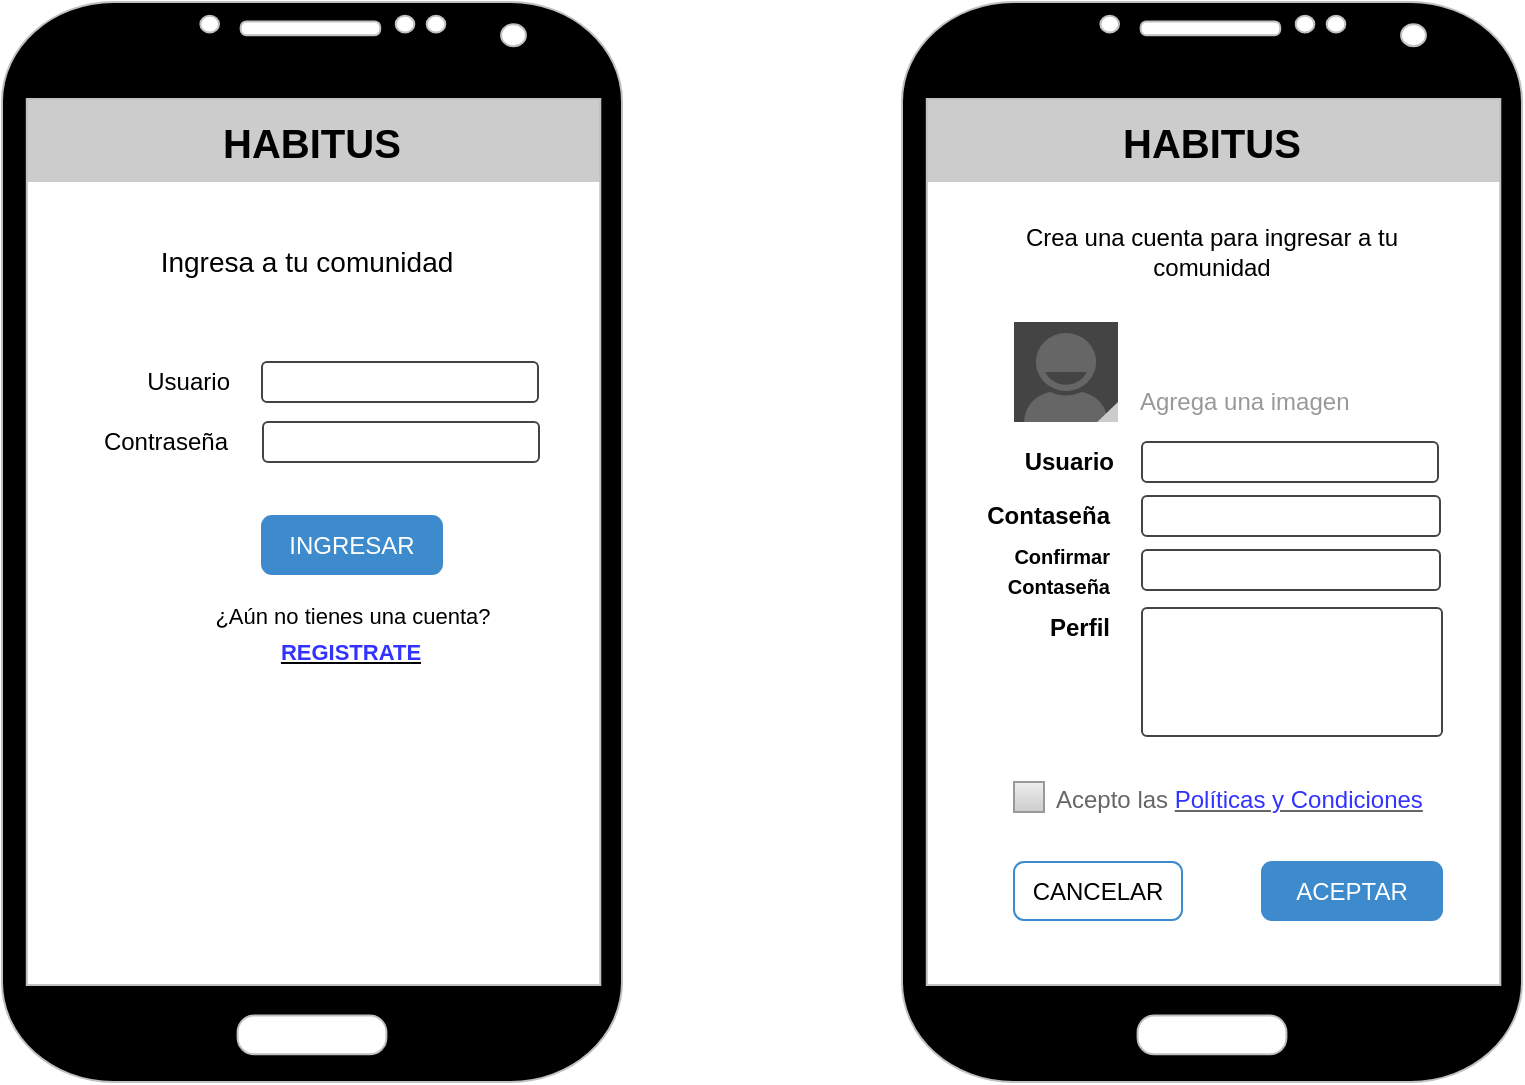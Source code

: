 <mxfile version="10.6.7" type="github"><diagram id="4IR-qF-D96XyyeiAz0WN" name="Login and Register"><mxGraphModel dx="999" dy="531" grid="1" gridSize="10" guides="1" tooltips="1" connect="1" arrows="1" fold="1" page="1" pageScale="1" pageWidth="827" pageHeight="583" math="0" shadow="0"><root><mxCell id="0"/><mxCell id="1" parent="0"/><mxCell id="033XFRORBBS39CZDb-nA-17" value="&lt;font size=&quot;1&quot;&gt;&lt;b style=&quot;font-size: 20px&quot;&gt;HABITUS&lt;/b&gt;&lt;/font&gt;" style="rounded=0;whiteSpace=wrap;html=1;fillColor=#CCCCCC;strokeColor=none;align=center;labelPosition=center;verticalLabelPosition=middle;verticalAlign=middle;" parent="1" vertex="1"><mxGeometry x="500" y="69" width="290" height="41" as="geometry"/></mxCell><mxCell id="033XFRORBBS39CZDb-nA-7" value="&lt;font size=&quot;1&quot;&gt;&lt;b style=&quot;font-size: 20px&quot;&gt;HABITUS&lt;/b&gt;&lt;/font&gt;" style="rounded=0;whiteSpace=wrap;html=1;fillColor=#CCCCCC;strokeColor=none;align=center;labelPosition=center;verticalLabelPosition=middle;verticalAlign=middle;" parent="1" vertex="1"><mxGeometry x="50" y="69" width="290" height="41" as="geometry"/></mxCell><mxCell id="Xe-A2_Ne6Ebz0_JHg6eR-1" value="" style="verticalLabelPosition=bottom;verticalAlign=top;html=1;shadow=0;dashed=0;strokeWidth=1;shape=mxgraph.android.phone2;fillColor=#000000;strokeColor=#c0c0c0;" parent="1" vertex="1"><mxGeometry x="40" y="20" width="310" height="540" as="geometry"/></mxCell><mxCell id="hLfreRoPxtTme_Sa46rT-1" value="" style="verticalLabelPosition=bottom;verticalAlign=top;html=1;shadow=0;dashed=0;strokeWidth=1;shape=mxgraph.android.phone2;fillColor=#000000;strokeColor=#c0c0c0;" parent="1" vertex="1"><mxGeometry x="490" y="20" width="310" height="540" as="geometry"/></mxCell><mxCell id="033XFRORBBS39CZDb-nA-3" value="&lt;font style=&quot;font-size: 14px&quot;&gt;Ingresa a tu comunidad&lt;/font&gt;" style="text;html=1;strokeColor=none;fillColor=none;align=center;verticalAlign=middle;whiteSpace=wrap;rounded=0;" parent="1" vertex="1"><mxGeometry x="105" y="140" width="175" height="20" as="geometry"/></mxCell><mxCell id="033XFRORBBS39CZDb-nA-8" value="" style="strokeWidth=1;html=1;shadow=0;dashed=0;shape=mxgraph.ios.iTextInput;strokeColor=#444444;fontColor=#000000;buttonText=;fontSize=13;fillColor=#ffffff;whiteSpace=wrap;align=left;" parent="1" vertex="1"><mxGeometry x="170" y="200" width="138" height="20" as="geometry"/></mxCell><mxCell id="033XFRORBBS39CZDb-nA-11" value="" style="strokeWidth=1;html=1;shadow=0;dashed=0;shape=mxgraph.ios.iTextInput;strokeColor=#444444;fontColor=#000000;buttonText=;fontSize=13;fillColor=#ffffff;whiteSpace=wrap;align=left;" parent="1" vertex="1"><mxGeometry x="170.5" y="230" width="138" height="20" as="geometry"/></mxCell><mxCell id="033XFRORBBS39CZDb-nA-9" value="Usuario" style="text;html=1;strokeColor=none;fillColor=none;align=right;verticalAlign=middle;whiteSpace=wrap;rounded=0;" parent="1" vertex="1"><mxGeometry x="80" y="200" width="76" height="20" as="geometry"/></mxCell><mxCell id="033XFRORBBS39CZDb-nA-10" value="Contraseña" style="text;html=1;strokeColor=none;fillColor=none;align=right;verticalAlign=middle;whiteSpace=wrap;rounded=0;" parent="1" vertex="1"><mxGeometry x="78.5" y="230" width="76" height="20" as="geometry"/></mxCell><mxCell id="033XFRORBBS39CZDb-nA-14" value="INGRESAR" style="html=1;shadow=0;dashed=0;shape=mxgraph.bootstrap.rrect;rSize=5;fillColor=#3D8BCD;align=center;strokeColor=#3D8BCD;fontColor=#ffffff;fontSize=12;whiteSpace=wrap;" parent="1" vertex="1"><mxGeometry x="170" y="277" width="90" height="29" as="geometry"/></mxCell><mxCell id="033XFRORBBS39CZDb-nA-15" value="¿Aún no tienes una cuenta?" style="text;html=1;strokeColor=none;fillColor=none;align=center;verticalAlign=middle;whiteSpace=wrap;rounded=0;fontSize=11;" parent="1" vertex="1"><mxGeometry x="128" y="317" width="175" height="20" as="geometry"/></mxCell><mxCell id="033XFRORBBS39CZDb-nA-16" value="&lt;b&gt;&lt;u&gt;&lt;font color=&quot;#3333FF&quot;&gt;REGISTRATE&lt;/font&gt;&lt;/u&gt;&lt;/b&gt;" style="text;html=1;strokeColor=none;fillColor=none;align=center;verticalAlign=middle;whiteSpace=wrap;rounded=0;fontSize=11;" parent="1" vertex="1"><mxGeometry x="127" y="335" width="175" height="20" as="geometry"/></mxCell><mxCell id="033XFRORBBS39CZDb-nA-18" value="Crea una cuenta para ingresar a tu comunidad" style="text;html=1;strokeColor=none;fillColor=none;align=center;verticalAlign=middle;whiteSpace=wrap;rounded=0;" parent="1" vertex="1"><mxGeometry x="520" y="135" width="250" height="20" as="geometry"/></mxCell><mxCell id="033XFRORBBS39CZDb-nA-19" value="" style="strokeWidth=1;html=1;shadow=0;dashed=0;shape=mxgraph.ios.iTextInput;strokeColor=#444444;fontColor=#000000;buttonText=;fontSize=13;fillColor=#ffffff;whiteSpace=wrap;align=left;" parent="1" vertex="1"><mxGeometry x="610" y="240" width="148" height="20" as="geometry"/></mxCell><mxCell id="033XFRORBBS39CZDb-nA-20" value="Usuario" style="text;html=1;strokeColor=none;fillColor=none;align=right;verticalAlign=middle;whiteSpace=wrap;rounded=0;fontStyle=1" parent="1" vertex="1"><mxGeometry x="522" y="240" width="76" height="20" as="geometry"/></mxCell><mxCell id="033XFRORBBS39CZDb-nA-21" value="" style="verticalLabelPosition=bottom;verticalAlign=top;html=1;shadow=0;dashed=0;strokeWidth=1;shape=mxgraph.android.contact_badge_normal;fillColor=#CCCCCC;fontSize=12;align=right;" parent="1" vertex="1"><mxGeometry x="546" y="180" width="52" height="50" as="geometry"/></mxCell><mxCell id="033XFRORBBS39CZDb-nA-24" value="Agrega una imagen" style="text;html=1;strokeColor=none;fillColor=none;align=left;verticalAlign=middle;whiteSpace=wrap;rounded=0;fontColor=#999999;" parent="1" vertex="1"><mxGeometry x="607" y="210" width="123" height="20" as="geometry"/></mxCell><mxCell id="033XFRORBBS39CZDb-nA-25" value="" style="strokeWidth=1;html=1;shadow=0;dashed=0;shape=mxgraph.ios.iTextInput;strokeColor=#444444;fontColor=#000000;buttonText=;fontSize=13;fillColor=#ffffff;whiteSpace=wrap;align=left;" parent="1" vertex="1"><mxGeometry x="610" y="267" width="149" height="20" as="geometry"/></mxCell><mxCell id="033XFRORBBS39CZDb-nA-26" value="Contaseña" style="text;html=1;strokeColor=none;fillColor=none;align=right;verticalAlign=middle;whiteSpace=wrap;rounded=0;fontStyle=1" parent="1" vertex="1"><mxGeometry x="520" y="267" width="76" height="20" as="geometry"/></mxCell><mxCell id="033XFRORBBS39CZDb-nA-27" value="" style="strokeWidth=1;html=1;shadow=0;dashed=0;shape=mxgraph.ios.iTextInput;strokeColor=#444444;fontColor=#000000;buttonText=;fontSize=13;fillColor=#ffffff;whiteSpace=wrap;align=left;" parent="1" vertex="1"><mxGeometry x="610" y="294" width="149" height="20" as="geometry"/></mxCell><mxCell id="033XFRORBBS39CZDb-nA-28" value="&lt;font style=&quot;font-size: 10px&quot;&gt;Confirmar Contaseña&lt;/font&gt;" style="text;html=1;strokeColor=none;fillColor=none;align=right;verticalAlign=middle;whiteSpace=wrap;rounded=0;fontStyle=1" parent="1" vertex="1"><mxGeometry x="510" y="294" width="86" height="20" as="geometry"/></mxCell><mxCell id="033XFRORBBS39CZDb-nA-29" value="Perfil" style="text;html=1;strokeColor=none;fillColor=none;align=right;verticalAlign=middle;whiteSpace=wrap;rounded=0;fontStyle=1" parent="1" vertex="1"><mxGeometry x="520" y="323" width="76" height="20" as="geometry"/></mxCell><mxCell id="033XFRORBBS39CZDb-nA-30" value="" style="strokeWidth=1;html=1;shadow=0;dashed=0;shape=mxgraph.ios.iTextInput;strokeColor=#444444;fontColor=#000000;buttonText=;fontSize=13;fillColor=#ffffff;whiteSpace=wrap;align=left;" parent="1" vertex="1"><mxGeometry x="610" y="323" width="150" height="64" as="geometry"/></mxCell><mxCell id="033XFRORBBS39CZDb-nA-45" value="&lt;font style=&quot;font-size: 12px&quot;&gt;Acepto las &lt;u&gt;&lt;font color=&quot;#3333FF&quot;&gt;Políticas y Condiciones&lt;/font&gt;&lt;/u&gt;&lt;/font&gt;" style="strokeWidth=1;shadow=0;dashed=0;align=center;html=1;shape=mxgraph.mockup.forms.rrect;rSize=0;fillColor=#eeeeee;strokeColor=#999999;gradientColor=#cccccc;align=left;spacingLeft=4;fontSize=17;fontColor=#666666;labelPosition=right;" parent="1" vertex="1"><mxGeometry x="546" y="410" width="15" height="15" as="geometry"/></mxCell><mxCell id="033XFRORBBS39CZDb-nA-49" value="CANCELAR" style="html=1;shadow=0;dashed=0;shape=mxgraph.bootstrap.rrect;rSize=5;fillColor=none;align=center;strokeColor=#3D8BCD;fontColor=#000000;fontSize=12;whiteSpace=wrap;" parent="1" vertex="1"><mxGeometry x="546" y="450" width="84" height="29" as="geometry"/></mxCell><mxCell id="033XFRORBBS39CZDb-nA-51" value="ACEPTAR" style="html=1;shadow=0;dashed=0;shape=mxgraph.bootstrap.rrect;rSize=5;fillColor=#3D8BCD;align=center;strokeColor=#3D8BCD;fontColor=#ffffff;fontSize=12;whiteSpace=wrap;" parent="1" vertex="1"><mxGeometry x="670" y="450" width="90" height="29" as="geometry"/></mxCell></root></mxGraphModel></diagram><diagram name="Main Page" id="msESeo7Rte0LFluWtPar"><mxGraphModel dx="999" dy="531" grid="1" gridSize="10" guides="1" tooltips="1" connect="1" arrows="1" fold="1" page="1" pageScale="1" pageWidth="827" pageHeight="583" math="0" shadow="0"><root><mxCell id="uDm9n7bivdZq1q8P8oCm-0"/><mxCell id="uDm9n7bivdZq1q8P8oCm-1" parent="uDm9n7bivdZq1q8P8oCm-0"/><mxCell id="XfmYrSbYmVZfEO1S5JJX-0" value="" style="rounded=0;whiteSpace=wrap;html=1;fillColor=#999999;strokeColor=#666666;fontColor=#333333;" parent="uDm9n7bivdZq1q8P8oCm-1" vertex="1"><mxGeometry x="50" y="480" width="290" height="40" as="geometry"/></mxCell><mxCell id="uDm9n7bivdZq1q8P8oCm-3" value="&lt;font size=&quot;1&quot;&gt;&lt;b style=&quot;font-size: 20px&quot;&gt;HABITUS&lt;/b&gt;&lt;/font&gt;" style="rounded=0;whiteSpace=wrap;html=1;fillColor=#CCCCCC;strokeColor=none;align=center;labelPosition=center;verticalLabelPosition=middle;verticalAlign=middle;" parent="uDm9n7bivdZq1q8P8oCm-1" vertex="1"><mxGeometry x="50" y="69" width="290" height="41" as="geometry"/></mxCell><mxCell id="uDm9n7bivdZq1q8P8oCm-4" value="" style="verticalLabelPosition=bottom;verticalAlign=top;html=1;shadow=0;dashed=0;strokeWidth=1;shape=mxgraph.android.phone2;fillColor=#000000;strokeColor=#c0c0c0;" parent="uDm9n7bivdZq1q8P8oCm-1" vertex="1"><mxGeometry x="40" y="20" width="310" height="540" as="geometry"/></mxCell><mxCell id="3E6Tqt7fUn319nz1O_Ms-0" value="" style="verticalLabelPosition=bottom;shadow=0;dashed=0;align=center;html=1;verticalAlign=top;strokeWidth=1;shape=mxgraph.mockup.misc.map;fillColor=none;fontSize=12;fontColor=#000000;strokeColor=none;" parent="uDm9n7bivdZq1q8P8oCm-1" vertex="1"><mxGeometry x="50" y="110" width="290" height="370" as="geometry"/></mxCell><mxCell id="XfmYrSbYmVZfEO1S5JJX-2" value="" style="html=1;verticalLabelPosition=bottom;align=center;labelBackgroundColor=#ffffff;verticalAlign=top;strokeWidth=2;strokeColor=#000000;fillColor=#ffffff;shadow=0;dashed=0;shape=mxgraph.ios7.icons.home;" parent="uDm9n7bivdZq1q8P8oCm-1" vertex="1"><mxGeometry x="60" y="487" width="20" height="20" as="geometry"/></mxCell><mxCell id="XfmYrSbYmVZfEO1S5JJX-3" value="" style="html=1;verticalLabelPosition=bottom;align=center;labelBackgroundColor=#ffffff;verticalAlign=top;strokeWidth=2;strokeColor=#000000;fillColor=#ffffff;shadow=0;dashed=0;shape=mxgraph.ios7.icons.user;" parent="uDm9n7bivdZq1q8P8oCm-1" vertex="1"><mxGeometry x="302" y="485" width="30" height="25" as="geometry"/></mxCell><mxCell id="XfmYrSbYmVZfEO1S5JJX-4" value="" style="html=1;verticalLabelPosition=bottom;labelBackgroundColor=#ffffff;verticalAlign=top;shadow=0;dashed=0;strokeWidth=2;shape=mxgraph.ios7.misc.increase;fillColor=#ffffff;strokeColor=#000000;" parent="uDm9n7bivdZq1q8P8oCm-1" vertex="1"><mxGeometry x="181" y="486" width="27" height="23" as="geometry"/></mxCell><mxCell id="XfmYrSbYmVZfEO1S5JJX-5" value="" style="html=1;verticalLabelPosition=bottom;align=center;labelBackgroundColor=#ffffff;verticalAlign=top;strokeWidth=2;strokeColor=#000000;fillColor=#ffffff;shadow=0;dashed=0;shape=mxgraph.ios7.icons.location;" parent="uDm9n7bivdZq1q8P8oCm-1" vertex="1"><mxGeometry x="184" y="300" width="24" height="30" as="geometry"/></mxCell><mxCell id="XfmYrSbYmVZfEO1S5JJX-6" value="" style="html=1;verticalLabelPosition=bottom;align=center;labelBackgroundColor=#ffffff;verticalAlign=top;strokeWidth=2;strokeColor=#000000;fillColor=#ffffff;shadow=0;dashed=0;shape=mxgraph.ios7.icons.compose;" parent="uDm9n7bivdZq1q8P8oCm-1" vertex="1"><mxGeometry x="270" y="170" width="29.1" height="29.1" as="geometry"/></mxCell><mxCell id="XfmYrSbYmVZfEO1S5JJX-7" value="" style="html=1;verticalLabelPosition=bottom;align=center;labelBackgroundColor=#ffffff;verticalAlign=top;strokeWidth=2;strokeColor=#000000;fillColor=#ffffff;shadow=0;dashed=0;shape=mxgraph.ios7.icons.sun;pointerEvents=1" parent="uDm9n7bivdZq1q8P8oCm-1" vertex="1"><mxGeometry x="110" y="415" width="30" height="30" as="geometry"/></mxCell><mxCell id="XfmYrSbYmVZfEO1S5JJX-8" value="" style="html=1;verticalLabelPosition=bottom;align=center;labelBackgroundColor=#ffffff;verticalAlign=top;strokeWidth=2;strokeColor=#000000;fillColor=#ffffff;shadow=0;dashed=0;shape=mxgraph.ios7.icons.info;" parent="uDm9n7bivdZq1q8P8oCm-1" vertex="1"><mxGeometry x="226" y="359" width="30" height="30" as="geometry"/></mxCell><mxCell id="XfmYrSbYmVZfEO1S5JJX-9" value="" style="ellipse;whiteSpace=wrap;html=1;aspect=fixed;strokeColor=#000000;fillColor=none;" parent="uDm9n7bivdZq1q8P8oCm-1" vertex="1"><mxGeometry x="98.5" y="229" width="186" height="186" as="geometry"/></mxCell><mxCell id="BS7ghX90QnMiVm_8fdVM-0" value="" style="shape=callout;whiteSpace=wrap;html=1;perimeter=calloutPerimeter;position2=0;size=34;position=0.15;" parent="uDm9n7bivdZq1q8P8oCm-1" vertex="1"><mxGeometry x="370" y="119" width="260" height="121" as="geometry"/></mxCell><mxCell id="BS7ghX90QnMiVm_8fdVM-1" value="Encuesta" style="html=1;verticalLabelPosition=bottom;align=center;labelBackgroundColor=#ffffff;verticalAlign=top;strokeWidth=2;strokeColor=#000000;fillColor=#ffffff;shadow=0;dashed=0;shape=mxgraph.ios7.icons.compose;" parent="uDm9n7bivdZq1q8P8oCm-1" vertex="1"><mxGeometry x="399" y="130" width="29" height="30" as="geometry"/></mxCell><mxCell id="BS7ghX90QnMiVm_8fdVM-2" value="Denuncia" style="html=1;verticalLabelPosition=bottom;align=center;labelBackgroundColor=#ffffff;verticalAlign=top;strokeWidth=2;strokeColor=#000000;fillColor=#ffffff;shadow=0;dashed=0;shape=mxgraph.ios7.icons.info;" parent="uDm9n7bivdZq1q8P8oCm-1" vertex="1"><mxGeometry x="575" y="130" width="30" height="30" as="geometry"/></mxCell><mxCell id="BS7ghX90QnMiVm_8fdVM-3" value="Actividad" style="html=1;verticalLabelPosition=bottom;align=center;labelBackgroundColor=#ffffff;verticalAlign=top;strokeWidth=2;strokeColor=#000000;fillColor=#ffffff;shadow=0;dashed=0;shape=mxgraph.ios7.icons.sun;pointerEvents=1" parent="uDm9n7bivdZq1q8P8oCm-1" vertex="1"><mxGeometry x="490" y="130" width="30" height="30" as="geometry"/></mxCell></root></mxGraphModel></diagram><diagram id="iQEobkXySwdc6mztUKqO" name="Create Post"><mxGraphModel dx="999" dy="531" grid="1" gridSize="10" guides="1" tooltips="1" connect="1" arrows="1" fold="1" page="1" pageScale="1" pageWidth="827" pageHeight="583" math="0" shadow="0"><root><mxCell id="gZHDsnDA1ynlJfFMfY_X-0"/><mxCell id="gZHDsnDA1ynlJfFMfY_X-1" parent="gZHDsnDA1ynlJfFMfY_X-0"/><mxCell id="YlY-y2xcP05wIhfnSO-i-0" value="" style="rounded=0;whiteSpace=wrap;html=1;fillColor=#999999;strokeColor=#666666;fontColor=#333333;" parent="gZHDsnDA1ynlJfFMfY_X-1" vertex="1"><mxGeometry x="43" y="480" width="290" height="40" as="geometry"/></mxCell><mxCell id="rjsdHNR5HIo1HhvBt0AO-0" value="&lt;font size=&quot;1&quot;&gt;&lt;b style=&quot;font-size: 20px&quot;&gt;HABITUS&lt;/b&gt;&lt;/font&gt;" style="rounded=0;whiteSpace=wrap;html=1;fillColor=#CCCCCC;strokeColor=none;align=center;labelPosition=center;verticalLabelPosition=middle;verticalAlign=middle;" parent="gZHDsnDA1ynlJfFMfY_X-1" vertex="1"><mxGeometry x="43" y="73" width="290" height="41" as="geometry"/></mxCell><mxCell id="rjsdHNR5HIo1HhvBt0AO-1" value="" style="verticalLabelPosition=bottom;verticalAlign=top;html=1;shadow=0;dashed=0;strokeWidth=1;shape=mxgraph.android.phone2;fillColor=#000000;strokeColor=#c0c0c0;" parent="gZHDsnDA1ynlJfFMfY_X-1" vertex="1"><mxGeometry x="33" y="24" width="310" height="540" as="geometry"/></mxCell><mxCell id="rjsdHNR5HIo1HhvBt0AO-47" value="&lt;font size=&quot;1&quot;&gt;&lt;b style=&quot;font-size: 20px&quot;&gt;HABITUS&lt;/b&gt;&lt;/font&gt;" style="rounded=0;whiteSpace=wrap;html=1;fillColor=#CCCCCC;strokeColor=none;align=center;labelPosition=center;verticalLabelPosition=middle;verticalAlign=middle;" parent="gZHDsnDA1ynlJfFMfY_X-1" vertex="1"><mxGeometry x="368" y="70" width="290" height="41" as="geometry"/></mxCell><mxCell id="rjsdHNR5HIo1HhvBt0AO-48" value="" style="verticalLabelPosition=bottom;verticalAlign=top;html=1;shadow=0;dashed=0;strokeWidth=1;shape=mxgraph.android.phone2;fillColor=#000000;strokeColor=#c0c0c0;" parent="gZHDsnDA1ynlJfFMfY_X-1" vertex="1"><mxGeometry x="358" y="21" width="310" height="540" as="geometry"/></mxCell><mxCell id="rjsdHNR5HIo1HhvBt0AO-50" value="" style="strokeWidth=1;html=1;shadow=0;dashed=0;shape=mxgraph.ios.iTextInput;strokeColor=#444444;fontColor=#000000;buttonText=;fontSize=13;fillColor=#ffffff;whiteSpace=wrap;align=left;" parent="gZHDsnDA1ynlJfFMfY_X-1" vertex="1"><mxGeometry x="478" y="131" width="148" height="20" as="geometry"/></mxCell><mxCell id="rjsdHNR5HIo1HhvBt0AO-51" value="Nombre" style="text;html=1;strokeColor=none;fillColor=none;align=right;verticalAlign=middle;whiteSpace=wrap;rounded=0;fontStyle=1" parent="gZHDsnDA1ynlJfFMfY_X-1" vertex="1"><mxGeometry x="390" y="131" width="76" height="20" as="geometry"/></mxCell><mxCell id="rjsdHNR5HIo1HhvBt0AO-55" value="Categoría" style="text;html=1;strokeColor=none;fillColor=none;align=right;verticalAlign=middle;whiteSpace=wrap;rounded=0;fontStyle=1" parent="gZHDsnDA1ynlJfFMfY_X-1" vertex="1"><mxGeometry x="389" y="221" width="76" height="20" as="geometry"/></mxCell><mxCell id="rjsdHNR5HIo1HhvBt0AO-56" value="" style="strokeWidth=1;html=1;shadow=0;dashed=0;shape=mxgraph.ios.iTextInput;strokeColor=#444444;fontColor=#B3B3B3;buttonText=;fontSize=13;fillColor=#ffffff;whiteSpace=wrap;align=left;" parent="gZHDsnDA1ynlJfFMfY_X-1" vertex="1"><mxGeometry x="479" y="250" width="149" height="20" as="geometry"/></mxCell><mxCell id="rjsdHNR5HIo1HhvBt0AO-57" value="&lt;font style=&quot;font-size: 10px&quot;&gt;&lt;font style=&quot;font-size: 12px&quot;&gt;Culmina&lt;/font&gt;&lt;br&gt;&lt;/font&gt;" style="text;html=1;strokeColor=none;fillColor=none;align=right;verticalAlign=middle;whiteSpace=wrap;rounded=0;fontStyle=0;fontColor=#B3B3B3;" parent="gZHDsnDA1ynlJfFMfY_X-1" vertex="1"><mxGeometry x="379" y="250" width="86" height="20" as="geometry"/></mxCell><mxCell id="rjsdHNR5HIo1HhvBt0AO-58" value="Descripción" style="text;html=1;strokeColor=none;fillColor=none;align=right;verticalAlign=middle;whiteSpace=wrap;rounded=0;fontStyle=1" parent="gZHDsnDA1ynlJfFMfY_X-1" vertex="1"><mxGeometry x="388" y="154" width="76" height="20" as="geometry"/></mxCell><mxCell id="rjsdHNR5HIo1HhvBt0AO-59" value="" style="strokeWidth=1;html=1;shadow=0;dashed=0;shape=mxgraph.ios.iTextInput;strokeColor=#444444;fontColor=#000000;buttonText=;fontSize=13;fillColor=#ffffff;whiteSpace=wrap;align=left;" parent="gZHDsnDA1ynlJfFMfY_X-1" vertex="1"><mxGeometry x="478" y="154" width="150" height="64" as="geometry"/></mxCell><mxCell id="rjsdHNR5HIo1HhvBt0AO-61" value="CANCELAR" style="html=1;shadow=0;dashed=0;shape=mxgraph.bootstrap.rrect;rSize=5;fillColor=none;align=center;strokeColor=#3D8BCD;fontColor=#000000;fontSize=12;whiteSpace=wrap;" parent="gZHDsnDA1ynlJfFMfY_X-1" vertex="1"><mxGeometry x="400" y="446" width="84" height="29" as="geometry"/></mxCell><mxCell id="rjsdHNR5HIo1HhvBt0AO-62" value="PUBLICAR" style="html=1;shadow=0;dashed=0;shape=mxgraph.bootstrap.rrect;rSize=5;fillColor=#3D8BCD;align=center;strokeColor=#3D8BCD;fontColor=#ffffff;fontSize=12;whiteSpace=wrap;" parent="gZHDsnDA1ynlJfFMfY_X-1" vertex="1"><mxGeometry x="541" y="446" width="90" height="29" as="geometry"/></mxCell><mxCell id="YlY-y2xcP05wIhfnSO-i-1" value="FOTO&amp;nbsp;&amp;nbsp;&amp;nbsp;&amp;nbsp;&amp;nbsp;&amp;nbsp;&amp;nbsp;&amp;nbsp;&amp;nbsp;&amp;nbsp;&amp;nbsp;&amp;nbsp;&amp;nbsp;&amp;nbsp;&amp;nbsp; VIDEO" style="text;html=1;strokeColor=none;fillColor=none;align=left;verticalAlign=middle;whiteSpace=wrap;rounded=0;fontStyle=0" parent="gZHDsnDA1ynlJfFMfY_X-1" vertex="1"><mxGeometry x="174" y="490" width="150" height="20" as="geometry"/></mxCell><mxCell id="YlY-y2xcP05wIhfnSO-i-2" value="&lt;b&gt;GALERIA&lt;/b&gt;" style="text;html=1;strokeColor=none;fillColor=none;align=left;verticalAlign=middle;whiteSpace=wrap;rounded=0;fontStyle=1" parent="gZHDsnDA1ynlJfFMfY_X-1" vertex="1"><mxGeometry x="63" y="490" width="60" height="20" as="geometry"/></mxCell><mxCell id="YlY-y2xcP05wIhfnSO-i-14" value="" style="group" parent="gZHDsnDA1ynlJfFMfY_X-1" vertex="1" connectable="0"><mxGeometry x="45" y="363" width="287" height="116" as="geometry"/></mxCell><mxCell id="YlY-y2xcP05wIhfnSO-i-3" value="" style="verticalLabelPosition=bottom;verticalAlign=top;html=1;shadow=0;dashed=0;strokeWidth=1;shape=mxgraph.android.contact_badge_normal;align=left;" parent="YlY-y2xcP05wIhfnSO-i-14" vertex="1"><mxGeometry width="56.641" height="57.521" as="geometry"/></mxCell><mxCell id="YlY-y2xcP05wIhfnSO-i-4" value="" style="verticalLabelPosition=bottom;verticalAlign=top;html=1;shadow=0;dashed=0;strokeWidth=1;shape=mxgraph.android.contact_badge_normal;align=left;" parent="YlY-y2xcP05wIhfnSO-i-14" vertex="1"><mxGeometry y="58.479" width="56.641" height="57.521" as="geometry"/></mxCell><mxCell id="YlY-y2xcP05wIhfnSO-i-5" value="" style="verticalLabelPosition=bottom;verticalAlign=top;html=1;shadow=0;dashed=0;strokeWidth=1;shape=mxgraph.android.contact_badge_normal;align=left;" parent="YlY-y2xcP05wIhfnSO-i-14" vertex="1"><mxGeometry x="57.585" width="56.641" height="57.521" as="geometry"/></mxCell><mxCell id="YlY-y2xcP05wIhfnSO-i-6" value="" style="verticalLabelPosition=bottom;verticalAlign=top;html=1;shadow=0;dashed=0;strokeWidth=1;shape=mxgraph.android.contact_badge_normal;align=left;" parent="YlY-y2xcP05wIhfnSO-i-14" vertex="1"><mxGeometry x="57.585" y="58.479" width="56.641" height="57.521" as="geometry"/></mxCell><mxCell id="YlY-y2xcP05wIhfnSO-i-7" value="" style="verticalLabelPosition=bottom;verticalAlign=top;html=1;shadow=0;dashed=0;strokeWidth=1;shape=mxgraph.android.contact_badge_normal;align=left;" parent="YlY-y2xcP05wIhfnSO-i-14" vertex="1"><mxGeometry x="115.171" width="56.641" height="57.521" as="geometry"/></mxCell><mxCell id="YlY-y2xcP05wIhfnSO-i-8" value="" style="verticalLabelPosition=bottom;verticalAlign=top;html=1;shadow=0;dashed=0;strokeWidth=1;shape=mxgraph.android.contact_badge_normal;align=left;" parent="YlY-y2xcP05wIhfnSO-i-14" vertex="1"><mxGeometry x="115.171" y="58.479" width="56.641" height="57.521" as="geometry"/></mxCell><mxCell id="YlY-y2xcP05wIhfnSO-i-9" value="" style="verticalLabelPosition=bottom;verticalAlign=top;html=1;shadow=0;dashed=0;strokeWidth=1;shape=mxgraph.android.contact_badge_normal;align=left;" parent="YlY-y2xcP05wIhfnSO-i-14" vertex="1"><mxGeometry x="172.756" width="56.641" height="57.521" as="geometry"/></mxCell><mxCell id="YlY-y2xcP05wIhfnSO-i-10" value="" style="verticalLabelPosition=bottom;verticalAlign=top;html=1;shadow=0;dashed=0;strokeWidth=1;shape=mxgraph.android.contact_badge_normal;align=left;" parent="YlY-y2xcP05wIhfnSO-i-14" vertex="1"><mxGeometry x="172.756" y="58.479" width="56.641" height="57.521" as="geometry"/></mxCell><mxCell id="YlY-y2xcP05wIhfnSO-i-12" value="" style="verticalLabelPosition=bottom;verticalAlign=top;html=1;shadow=0;dashed=0;strokeWidth=1;shape=mxgraph.android.contact_badge_normal;align=left;" parent="YlY-y2xcP05wIhfnSO-i-14" vertex="1"><mxGeometry x="230.359" width="56.641" height="57.521" as="geometry"/></mxCell><mxCell id="YlY-y2xcP05wIhfnSO-i-13" value="" style="verticalLabelPosition=bottom;verticalAlign=top;html=1;shadow=0;dashed=0;strokeWidth=1;shape=mxgraph.android.contact_badge_normal;align=left;" parent="YlY-y2xcP05wIhfnSO-i-14" vertex="1"><mxGeometry x="230.359" y="58.479" width="56.641" height="57.521" as="geometry"/></mxCell><mxCell id="YlY-y2xcP05wIhfnSO-i-15" value="Image" style="html=1;shadow=0;dashed=0;shape=mxgraph.bootstrap.image;align=center;rSize=5;strokeColor=#f6f6f6;fillColor=#f6f6f6;fontColor=#999999;strokeWidth=2;whiteSpace=wrap;" parent="gZHDsnDA1ynlJfFMfY_X-1" vertex="1"><mxGeometry x="49" y="116" width="280" height="240" as="geometry"/></mxCell><mxCell id="YlY-y2xcP05wIhfnSO-i-17" value="&lt;div align=&quot;left&quot;&gt;Denuncia&lt;/div&gt;" style="html=1;shadow=0;dashed=0;shape=mxgraph.bootstrap.rrect;fillColor=#ffffff;align=center;rSize=5;strokeColor=#000000;spacingRight=20;fontSize=11;whiteSpace=wrap;" parent="gZHDsnDA1ynlJfFMfY_X-1" vertex="1"><mxGeometry x="478" y="223" width="150" height="23" as="geometry"/></mxCell><mxCell id="YlY-y2xcP05wIhfnSO-i-18" value="" style="strokeColor=inherit;fillColor=inherit;gradientColor=inherit;html=1;shadow=0;dashed=0;shape=mxgraph.bootstrap.rightButton;rSize=5;perimeter=none;resizeHeight=1;" parent="YlY-y2xcP05wIhfnSO-i-17" vertex="1"><mxGeometry x="1" width="30" height="23" relative="1" as="geometry"><mxPoint x="-30" as="offset"/></mxGeometry></mxCell><mxCell id="YlY-y2xcP05wIhfnSO-i-19" value="" style="shape=triangle;direction=south;fillColor=#000000;strokeColor=none;perimeter=none;" parent="YlY-y2xcP05wIhfnSO-i-18" vertex="1"><mxGeometry x="1" y="0.5" width="10" height="5" relative="1" as="geometry"><mxPoint x="-20" y="-2.5" as="offset"/></mxGeometry></mxCell><mxCell id="YlY-y2xcP05wIhfnSO-i-22" value="" style="html=1;verticalLabelPosition=bottom;labelBackgroundColor=#ffffff;verticalAlign=top;shadow=0;dashed=0;strokeWidth=2;shape=mxgraph.ios7.misc.more;strokeColor=#a0a0a0;fontSize=11;fontColor=#B3B3B3;align=left;" parent="gZHDsnDA1ynlJfFMfY_X-1" vertex="1"><mxGeometry x="302" y="84" width="11" height="20" as="geometry"/></mxCell><mxCell id="YlY-y2xcP05wIhfnSO-i-23" value="" style="html=1;verticalLabelPosition=bottom;labelBackgroundColor=#ffffff;verticalAlign=top;shadow=0;dashed=0;strokeWidth=2;shape=mxgraph.ios7.misc.more;strokeColor=#a0a0a0;fontSize=11;fontColor=#B3B3B3;align=left;rotation=175;" parent="gZHDsnDA1ynlJfFMfY_X-1" vertex="1"><mxGeometry x="385" y="82" width="10" height="20" as="geometry"/></mxCell><mxCell id="YlY-y2xcP05wIhfnSO-i-27" value="&lt;span style=&quot;background-color: rgb(102 , 102 , 255)&quot;&gt;CARGAR ARCHIVO&lt;/span&gt;" style="html=1;shadow=0;dashed=0;shape=mxgraph.bootstrap.rrect;rSize=5;fillColor=#6666FF;align=center;strokeColor=#6666FF;fontColor=#FFFFFF;fontSize=12;whiteSpace=wrap;" parent="gZHDsnDA1ynlJfFMfY_X-1" vertex="1"><mxGeometry x="398" y="314" width="232" height="29" as="geometry"/></mxCell><mxCell id="YlY-y2xcP05wIhfnSO-i-28" value="No se ha cagado ningún archivo&lt;font style=&quot;font-size: 10px&quot;&gt;&lt;br&gt;&lt;/font&gt;" style="text;html=1;strokeColor=none;fillColor=none;align=right;verticalAlign=middle;whiteSpace=wrap;rounded=0;fontStyle=0;fontColor=#B3B3B3;" parent="gZHDsnDA1ynlJfFMfY_X-1" vertex="1"><mxGeometry x="438" y="343" width="189" height="20" as="geometry"/></mxCell><mxCell id="YlY-y2xcP05wIhfnSO-i-29" value="" style="strokeWidth=1;html=1;shadow=0;dashed=0;shape=mxgraph.ios.iTextInput;strokeColor=#444444;fontColor=#000000;buttonText=;fontSize=13;fillColor=#ffffff;whiteSpace=wrap;align=left;" parent="gZHDsnDA1ynlJfFMfY_X-1" vertex="1"><mxGeometry x="480" y="276" width="148" height="20" as="geometry"/></mxCell><mxCell id="YlY-y2xcP05wIhfnSO-i-30" value="Etiquetas" style="text;html=1;strokeColor=none;fillColor=none;align=right;verticalAlign=middle;whiteSpace=wrap;rounded=0;fontStyle=0" parent="gZHDsnDA1ynlJfFMfY_X-1" vertex="1"><mxGeometry x="392" y="276" width="76" height="20" as="geometry"/></mxCell><mxCell id="YlY-y2xcP05wIhfnSO-i-31" value="Publicar en Twitter" style="text;html=1;strokeColor=none;fillColor=none;align=left;verticalAlign=middle;whiteSpace=wrap;rounded=0;fontStyle=0;fontColor=#000000;" parent="gZHDsnDA1ynlJfFMfY_X-1" vertex="1"><mxGeometry x="396" y="392" width="110" height="20" as="geometry"/></mxCell><mxCell id="YlY-y2xcP05wIhfnSO-i-32" value="" style="html=1;verticalLabelPosition=bottom;labelBackgroundColor=#ffffff;verticalAlign=top;shadow=0;dashed=0;strokeWidth=1;shape=mxgraph.ios7ui.onOffButton;buttonState=off;strokeColor=#38D145;strokeColor2=#aaaaaa;fillColor=#38D145;fillColor2=#ffffff;fontSize=11;fontColor=#FFFFFF;align=left;" parent="gZHDsnDA1ynlJfFMfY_X-1" vertex="1"><mxGeometry x="585" y="395" width="43.5" height="15" as="geometry"/></mxCell><mxCell id="YlY-y2xcP05wIhfnSO-i-33" value="&quot;Culmina&quot;, solo disponible cuando la categoría es Actividad o Encuesta" style="shape=callout;whiteSpace=wrap;html=1;perimeter=calloutPerimeter;strokeColor=#000000;fillColor=none;fontSize=11;fontColor=#000000;align=left;position2=0.02;" parent="gZHDsnDA1ynlJfFMfY_X-1" vertex="1"><mxGeometry x="680" y="154" width="130" height="103" as="geometry"/></mxCell></root></mxGraphModel></diagram><diagram name="Post" id="Ypf6-x-P5mHTYKLBlmfs"><mxGraphModel dx="999" dy="531" grid="1" gridSize="10" guides="1" tooltips="1" connect="1" arrows="1" fold="1" page="1" pageScale="1" pageWidth="827" pageHeight="583" math="0" shadow="0"><root><mxCell id="_6qnKs8j5eA3w7gTZYE8-0"/><mxCell id="_6qnKs8j5eA3w7gTZYE8-1" parent="_6qnKs8j5eA3w7gTZYE8-0"/><mxCell id="sLC2-Vt3J4veQGQaqhOd-4" value="" style="rounded=0;whiteSpace=wrap;html=1;fillColor=#999999;strokeColor=#666666;fontColor=#333333;" vertex="1" parent="_6qnKs8j5eA3w7gTZYE8-1"><mxGeometry x="44" y="484" width="290" height="40" as="geometry"/></mxCell><mxCell id="_6qnKs8j5eA3w7gTZYE8-3" value="&lt;font size=&quot;1&quot;&gt;&lt;b style=&quot;font-size: 20px&quot;&gt;HABITUS&lt;/b&gt;&lt;/font&gt;" style="rounded=0;whiteSpace=wrap;html=1;fillColor=#CCCCCC;strokeColor=none;align=center;labelPosition=center;verticalLabelPosition=middle;verticalAlign=middle;" vertex="1" parent="_6qnKs8j5eA3w7gTZYE8-1"><mxGeometry x="43" y="73" width="290" height="41" as="geometry"/></mxCell><mxCell id="_6qnKs8j5eA3w7gTZYE8-4" value="" style="verticalLabelPosition=bottom;verticalAlign=top;html=1;shadow=0;dashed=0;strokeWidth=1;shape=mxgraph.android.phone2;fillColor=#000000;strokeColor=#c0c0c0;" vertex="1" parent="_6qnKs8j5eA3w7gTZYE8-1"><mxGeometry x="33" y="24" width="310" height="540" as="geometry"/></mxCell><mxCell id="_6qnKs8j5eA3w7gTZYE8-29" value="Image" style="html=1;shadow=0;dashed=0;shape=mxgraph.bootstrap.image;align=center;rSize=5;strokeColor=#f6f6f6;fillColor=#f6f6f6;fontColor=#999999;strokeWidth=2;whiteSpace=wrap;" vertex="1" parent="_6qnKs8j5eA3w7gTZYE8-1"><mxGeometry x="49" y="116" width="280" height="194" as="geometry"/></mxCell><mxCell id="_6qnKs8j5eA3w7gTZYE8-33" value="" style="html=1;verticalLabelPosition=bottom;labelBackgroundColor=#ffffff;verticalAlign=top;shadow=0;dashed=0;strokeWidth=2;shape=mxgraph.ios7.misc.more;strokeColor=#a0a0a0;fontSize=11;fontColor=#B3B3B3;align=left;" vertex="1" parent="_6qnKs8j5eA3w7gTZYE8-1"><mxGeometry x="302" y="84" width="11" height="20" as="geometry"/></mxCell><mxCell id="_6qnKs8j5eA3w7gTZYE8-42" value="" style="html=1;verticalLabelPosition=bottom;align=center;labelBackgroundColor=#ffffff;verticalAlign=top;strokeWidth=2;strokeColor=#000000;fillColor=#ffffff;shadow=0;dashed=0;shape=mxgraph.ios7.icons.star;" vertex="1" parent="_6qnKs8j5eA3w7gTZYE8-1"><mxGeometry x="56" y="316" width="20" height="20" as="geometry"/></mxCell><mxCell id="_6qnKs8j5eA3w7gTZYE8-43" value="" style="html=1;verticalLabelPosition=bottom;align=center;labelBackgroundColor=#ffffff;verticalAlign=top;strokeWidth=2;strokeColor=#000000;fillColor=#ffffff;shadow=0;dashed=0;shape=mxgraph.ios7.icons.messages;" vertex="1" parent="_6qnKs8j5eA3w7gTZYE8-1"><mxGeometry x="86" y="317" width="20" height="20" as="geometry"/></mxCell><mxCell id="_6qnKs8j5eA3w7gTZYE8-47" value="" style="html=1;verticalLabelPosition=bottom;align=center;labelBackgroundColor=#ffffff;verticalAlign=top;strokeWidth=2;strokeColor=#000000;fillColor=#ffffff;shadow=0;dashed=0;shape=mxgraph.ios7.icons.select;" vertex="1" parent="_6qnKs8j5eA3w7gTZYE8-1"><mxGeometry x="114" y="318" width="24" height="20" as="geometry"/></mxCell><mxCell id="_6qnKs8j5eA3w7gTZYE8-48" value="" style="html=1;verticalLabelPosition=bottom;align=center;labelBackgroundColor=#ffffff;verticalAlign=top;strokeWidth=2;strokeColor=#000000;fillColor=#ffffff;shadow=0;dashed=0;shape=mxgraph.ios7.icons.page_navigation;pointerEvents=1" vertex="1" parent="_6qnKs8j5eA3w7gTZYE8-1"><mxGeometry x="174" y="323.5" width="30" height="4.8" as="geometry"/></mxCell><mxCell id="sLC2-Vt3J4veQGQaqhOd-5" value="" style="html=1;verticalLabelPosition=bottom;align=center;labelBackgroundColor=#ffffff;verticalAlign=top;strokeWidth=2;strokeColor=#000000;fillColor=#ffffff;shadow=0;dashed=0;shape=mxgraph.ios7.icons.home;" vertex="1" parent="_6qnKs8j5eA3w7gTZYE8-1"><mxGeometry x="54" y="491" width="20" height="20" as="geometry"/></mxCell><mxCell id="sLC2-Vt3J4veQGQaqhOd-6" value="" style="html=1;verticalLabelPosition=bottom;align=center;labelBackgroundColor=#ffffff;verticalAlign=top;strokeWidth=2;strokeColor=#000000;fillColor=#ffffff;shadow=0;dashed=0;shape=mxgraph.ios7.icons.user;" vertex="1" parent="_6qnKs8j5eA3w7gTZYE8-1"><mxGeometry x="296" y="489" width="30" height="25" as="geometry"/></mxCell><mxCell id="sLC2-Vt3J4veQGQaqhOd-7" value="" style="html=1;verticalLabelPosition=bottom;labelBackgroundColor=#ffffff;verticalAlign=top;shadow=0;dashed=0;strokeWidth=2;shape=mxgraph.ios7.misc.increase;fillColor=#ffffff;strokeColor=#000000;" vertex="1" parent="_6qnKs8j5eA3w7gTZYE8-1"><mxGeometry x="175" y="490" width="27" height="23" as="geometry"/></mxCell><mxCell id="sLC2-Vt3J4veQGQaqhOd-8" value="" style="html=1;verticalLabelPosition=bottom;align=center;labelBackgroundColor=#ffffff;verticalAlign=top;strokeWidth=2;strokeColor=#000000;fillColor=#ffffff;shadow=0;dashed=0;shape=mxgraph.ios7.icons.edit;" vertex="1" parent="_6qnKs8j5eA3w7gTZYE8-1"><mxGeometry x="263" y="309" width="20" height="25" as="geometry"/></mxCell><mxCell id="sLC2-Vt3J4veQGQaqhOd-9" value="" style="html=1;verticalLabelPosition=bottom;labelBackgroundColor=#ffffff;verticalAlign=top;shadow=0;dashed=0;strokeWidth=6;shape=mxgraph.ios7.misc.flagged;strokeColor=#000000;rotation=-45;" vertex="1" parent="_6qnKs8j5eA3w7gTZYE8-1"><mxGeometry x="294" y="307" width="24" height="28" as="geometry"/></mxCell><mxCell id="sLC2-Vt3J4veQGQaqhOd-10" value="" style="html=1;verticalLabelPosition=bottom;align=center;labelBackgroundColor=#ffffff;verticalAlign=top;strokeWidth=2;strokeColor=#000000;fillColor=#ffffff;shadow=0;dashed=0;shape=mxgraph.ios7.icons.user;" vertex="1" parent="_6qnKs8j5eA3w7gTZYE8-1"><mxGeometry x="54" y="357" width="30" height="30" as="geometry"/></mxCell><mxCell id="sLC2-Vt3J4veQGQaqhOd-11" value="Nombre de Usuario" style="text;html=1;strokeColor=none;fillColor=none;align=center;verticalAlign=middle;whiteSpace=wrap;rounded=0;" vertex="1" parent="_6qnKs8j5eA3w7gTZYE8-1"><mxGeometry x="88" y="366" width="106" height="20" as="geometry"/></mxCell><mxCell id="sLC2-Vt3J4veQGQaqhOd-12" value="&lt;div align=&quot;left&quot;&gt;NOMBRE DE LA PUBLICACIÓN&lt;br&gt;&lt;/div&gt;" style="text;html=1;strokeColor=none;fillColor=none;align=center;verticalAlign=middle;whiteSpace=wrap;rounded=0;fontStyle=1" vertex="1" parent="_6qnKs8j5eA3w7gTZYE8-1"><mxGeometry x="51" y="393" width="186" height="20" as="geometry"/></mxCell><mxCell id="sLC2-Vt3J4veQGQaqhOd-13" value="&lt;div align=&quot;left&quot;&gt;(Categoría)&lt;/div&gt;" style="text;html=1;strokeColor=none;fillColor=none;align=center;verticalAlign=middle;whiteSpace=wrap;rounded=0;" vertex="1" parent="_6qnKs8j5eA3w7gTZYE8-1"><mxGeometry x="226" y="393" width="83" height="20" as="geometry"/></mxCell><mxCell id="sLC2-Vt3J4veQGQaqhOd-14" value="&lt;p style=&quot;font-size: 10px&quot;&gt;Lorem ipsum dolor sit amet, consectetur adipisicing elit, sed do eiusmod tempor incididunt ut labore et dolore magna aliqua.&lt;/p&gt;" style="text;html=1;strokeColor=none;fillColor=none;spacing=5;spacingTop=-20;whiteSpace=wrap;overflow=hidden;rounded=0;" vertex="1" parent="_6qnKs8j5eA3w7gTZYE8-1"><mxGeometry x="50" y="413" width="266" height="36" as="geometry"/></mxCell><mxCell id="sLC2-Vt3J4veQGQaqhOd-15" value="&lt;font style=&quot;font-size: 10px&quot;&gt;etiqueta&lt;/font&gt;" style="ellipse;whiteSpace=wrap;html=1;strokeColor=#000000;strokeWidth=1;" vertex="1" parent="_6qnKs8j5eA3w7gTZYE8-1"><mxGeometry x="54" y="445" width="50" height="16" as="geometry"/></mxCell><mxCell id="sLC2-Vt3J4veQGQaqhOd-16" value="&lt;font style=&quot;font-size: 10px&quot;&gt;etiqueta&lt;/font&gt;" style="ellipse;whiteSpace=wrap;html=1;strokeColor=#000000;strokeWidth=1;" vertex="1" parent="_6qnKs8j5eA3w7gTZYE8-1"><mxGeometry x="113" y="445" width="50" height="16" as="geometry"/></mxCell><mxCell id="sLC2-Vt3J4veQGQaqhOd-17" value="&lt;div style=&quot;font-size: 10px;&quot; align=&quot;left&quot;&gt;&lt;font style=&quot;font-size: 10px;&quot; color=&quot;#666666&quot;&gt;Comentarios&lt;/font&gt;&lt;/div&gt;" style="text;html=1;strokeColor=none;fillColor=none;align=center;verticalAlign=middle;whiteSpace=wrap;rounded=0;fontSize=10;" vertex="1" parent="_6qnKs8j5eA3w7gTZYE8-1"><mxGeometry x="40" y="461" width="84" height="20" as="geometry"/></mxCell><mxCell id="sLC2-Vt3J4veQGQaqhOd-18" value="" style="rounded=0;whiteSpace=wrap;html=1;fillColor=#999999;strokeColor=#666666;fontColor=#333333;" vertex="1" parent="_6qnKs8j5eA3w7gTZYE8-1"><mxGeometry x="501" y="484" width="290" height="40" as="geometry"/></mxCell><mxCell id="sLC2-Vt3J4veQGQaqhOd-19" value="&lt;font size=&quot;1&quot;&gt;&lt;b style=&quot;font-size: 20px&quot;&gt;HABITUS&lt;/b&gt;&lt;/font&gt;" style="rounded=0;whiteSpace=wrap;html=1;fillColor=#CCCCCC;strokeColor=none;align=center;labelPosition=center;verticalLabelPosition=middle;verticalAlign=middle;" vertex="1" parent="_6qnKs8j5eA3w7gTZYE8-1"><mxGeometry x="500" y="73" width="290" height="41" as="geometry"/></mxCell><mxCell id="sLC2-Vt3J4veQGQaqhOd-20" value="" style="verticalLabelPosition=bottom;verticalAlign=top;html=1;shadow=0;dashed=0;strokeWidth=1;shape=mxgraph.android.phone2;fillColor=#000000;strokeColor=#c0c0c0;" vertex="1" parent="_6qnKs8j5eA3w7gTZYE8-1"><mxGeometry x="490" y="24" width="310" height="540" as="geometry"/></mxCell><mxCell id="sLC2-Vt3J4veQGQaqhOd-21" value="Image" style="html=1;shadow=0;dashed=0;shape=mxgraph.bootstrap.image;align=center;rSize=5;strokeColor=#f6f6f6;fillColor=#f6f6f6;fontColor=#999999;strokeWidth=2;whiteSpace=wrap;" vertex="1" parent="_6qnKs8j5eA3w7gTZYE8-1"><mxGeometry x="506" y="116" width="280" height="194" as="geometry"/></mxCell><mxCell id="sLC2-Vt3J4veQGQaqhOd-22" value="" style="html=1;verticalLabelPosition=bottom;labelBackgroundColor=#ffffff;verticalAlign=top;shadow=0;dashed=0;strokeWidth=2;shape=mxgraph.ios7.misc.more;strokeColor=#a0a0a0;fontSize=11;fontColor=#B3B3B3;align=left;" vertex="1" parent="_6qnKs8j5eA3w7gTZYE8-1"><mxGeometry x="759" y="84" width="11" height="20" as="geometry"/></mxCell><mxCell id="sLC2-Vt3J4veQGQaqhOd-23" value="" style="html=1;verticalLabelPosition=bottom;align=center;labelBackgroundColor=#ffffff;verticalAlign=top;strokeWidth=2;strokeColor=#000000;fillColor=#ffffff;shadow=0;dashed=0;shape=mxgraph.ios7.icons.star;" vertex="1" parent="_6qnKs8j5eA3w7gTZYE8-1"><mxGeometry x="513" y="316" width="20" height="20" as="geometry"/></mxCell><mxCell id="sLC2-Vt3J4veQGQaqhOd-24" value="" style="html=1;verticalLabelPosition=bottom;align=center;labelBackgroundColor=#ffffff;verticalAlign=top;strokeWidth=2;strokeColor=#000000;fillColor=#ffffff;shadow=0;dashed=0;shape=mxgraph.ios7.icons.messages;" vertex="1" parent="_6qnKs8j5eA3w7gTZYE8-1"><mxGeometry x="543" y="317" width="20" height="20" as="geometry"/></mxCell><mxCell id="sLC2-Vt3J4veQGQaqhOd-25" value="" style="html=1;verticalLabelPosition=bottom;align=center;labelBackgroundColor=#ffffff;verticalAlign=top;strokeWidth=2;strokeColor=#000000;fillColor=#ffffff;shadow=0;dashed=0;shape=mxgraph.ios7.icons.select;" vertex="1" parent="_6qnKs8j5eA3w7gTZYE8-1"><mxGeometry x="571" y="318" width="24" height="20" as="geometry"/></mxCell><mxCell id="sLC2-Vt3J4veQGQaqhOd-26" value="" style="html=1;verticalLabelPosition=bottom;align=center;labelBackgroundColor=#ffffff;verticalAlign=top;strokeWidth=2;strokeColor=#000000;fillColor=#ffffff;shadow=0;dashed=0;shape=mxgraph.ios7.icons.page_navigation;pointerEvents=1" vertex="1" parent="_6qnKs8j5eA3w7gTZYE8-1"><mxGeometry x="631" y="323.5" width="30" height="4.8" as="geometry"/></mxCell><mxCell id="sLC2-Vt3J4veQGQaqhOd-27" value="" style="html=1;verticalLabelPosition=bottom;align=center;labelBackgroundColor=#ffffff;verticalAlign=top;strokeWidth=2;strokeColor=#000000;fillColor=#ffffff;shadow=0;dashed=0;shape=mxgraph.ios7.icons.home;" vertex="1" parent="_6qnKs8j5eA3w7gTZYE8-1"><mxGeometry x="511" y="491" width="20" height="20" as="geometry"/></mxCell><mxCell id="sLC2-Vt3J4veQGQaqhOd-28" value="" style="html=1;verticalLabelPosition=bottom;align=center;labelBackgroundColor=#ffffff;verticalAlign=top;strokeWidth=2;strokeColor=#000000;fillColor=#ffffff;shadow=0;dashed=0;shape=mxgraph.ios7.icons.user;" vertex="1" parent="_6qnKs8j5eA3w7gTZYE8-1"><mxGeometry x="753" y="489" width="30" height="25" as="geometry"/></mxCell><mxCell id="sLC2-Vt3J4veQGQaqhOd-29" value="" style="html=1;verticalLabelPosition=bottom;labelBackgroundColor=#ffffff;verticalAlign=top;shadow=0;dashed=0;strokeWidth=2;shape=mxgraph.ios7.misc.increase;fillColor=#ffffff;strokeColor=#000000;" vertex="1" parent="_6qnKs8j5eA3w7gTZYE8-1"><mxGeometry x="632" y="490" width="27" height="23" as="geometry"/></mxCell><mxCell id="sLC2-Vt3J4veQGQaqhOd-32" value="" style="html=1;verticalLabelPosition=bottom;align=center;labelBackgroundColor=#ffffff;verticalAlign=top;strokeWidth=2;strokeColor=#000000;fillColor=#ffffff;shadow=0;dashed=0;shape=mxgraph.ios7.icons.user;" vertex="1" parent="_6qnKs8j5eA3w7gTZYE8-1"><mxGeometry x="511" y="357" width="30" height="30" as="geometry"/></mxCell><mxCell id="sLC2-Vt3J4veQGQaqhOd-33" value="Nombre de Usuario" style="text;html=1;strokeColor=none;fillColor=none;align=center;verticalAlign=middle;whiteSpace=wrap;rounded=0;" vertex="1" parent="_6qnKs8j5eA3w7gTZYE8-1"><mxGeometry x="545" y="366" width="106" height="20" as="geometry"/></mxCell><mxCell id="sLC2-Vt3J4veQGQaqhOd-34" value="&lt;div align=&quot;left&quot;&gt;NOMBRE DE LA PUBLICACIÓN&lt;br&gt;&lt;/div&gt;" style="text;html=1;strokeColor=none;fillColor=none;align=center;verticalAlign=middle;whiteSpace=wrap;rounded=0;fontStyle=1" vertex="1" parent="_6qnKs8j5eA3w7gTZYE8-1"><mxGeometry x="508" y="393" width="186" height="20" as="geometry"/></mxCell><mxCell id="sLC2-Vt3J4veQGQaqhOd-35" value="&lt;div align=&quot;left&quot;&gt;(Categoría)&lt;/div&gt;" style="text;html=1;strokeColor=none;fillColor=none;align=center;verticalAlign=middle;whiteSpace=wrap;rounded=0;" vertex="1" parent="_6qnKs8j5eA3w7gTZYE8-1"><mxGeometry x="683" y="393" width="83" height="20" as="geometry"/></mxCell><mxCell id="sLC2-Vt3J4veQGQaqhOd-36" value="&lt;p style=&quot;font-size: 10px&quot;&gt;Lorem ipsum dolor sit amet, consectetur adipisicing elit, sed do eiusmod tempor incididunt ut labore et dolore magna aliqua.&lt;/p&gt;" style="text;html=1;strokeColor=none;fillColor=none;spacing=5;spacingTop=-20;whiteSpace=wrap;overflow=hidden;rounded=0;" vertex="1" parent="_6qnKs8j5eA3w7gTZYE8-1"><mxGeometry x="507" y="413" width="266" height="36" as="geometry"/></mxCell><mxCell id="sLC2-Vt3J4veQGQaqhOd-37" value="&lt;font style=&quot;font-size: 10px&quot;&gt;etiqueta&lt;/font&gt;" style="ellipse;whiteSpace=wrap;html=1;strokeColor=#000000;strokeWidth=1;" vertex="1" parent="_6qnKs8j5eA3w7gTZYE8-1"><mxGeometry x="511" y="445" width="50" height="16" as="geometry"/></mxCell><mxCell id="sLC2-Vt3J4veQGQaqhOd-38" value="&lt;font style=&quot;font-size: 10px&quot;&gt;etiqueta&lt;/font&gt;" style="ellipse;whiteSpace=wrap;html=1;strokeColor=#000000;strokeWidth=1;" vertex="1" parent="_6qnKs8j5eA3w7gTZYE8-1"><mxGeometry x="570" y="445" width="50" height="16" as="geometry"/></mxCell><mxCell id="sLC2-Vt3J4veQGQaqhOd-39" value="&lt;div style=&quot;font-size: 10px;&quot; align=&quot;left&quot;&gt;&lt;font style=&quot;font-size: 10px;&quot; color=&quot;#666666&quot;&gt;Comentarios&lt;/font&gt;&lt;/div&gt;" style="text;html=1;strokeColor=none;fillColor=none;align=center;verticalAlign=middle;whiteSpace=wrap;rounded=0;fontSize=10;" vertex="1" parent="_6qnKs8j5eA3w7gTZYE8-1"><mxGeometry x="497" y="461" width="84" height="20" as="geometry"/></mxCell><mxCell id="sLC2-Vt3J4veQGQaqhOd-40" value="" style="verticalLabelPosition=bottom;verticalAlign=top;html=1;shape=mxgraph.basic.no_symbol;strokeColor=#000000;strokeWidth=2;fontSize=10;" vertex="1" parent="_6qnKs8j5eA3w7gTZYE8-1"><mxGeometry x="750" y="315" width="23" height="19" as="geometry"/></mxCell><mxCell id="sLC2-Vt3J4veQGQaqhOd-41" value="Publicación propia, se puede realizar edición o eliminación" style="shape=callout;whiteSpace=wrap;html=1;perimeter=calloutPerimeter;strokeColor=#000000;strokeWidth=2;fontSize=10;position2=0.01;size=35;position=0.21;" vertex="1" parent="_6qnKs8j5eA3w7gTZYE8-1"><mxGeometry x="353" y="230" width="120" height="80" as="geometry"/></mxCell><mxCell id="sLC2-Vt3J4veQGQaqhOd-42" value="Publicación de terceros" style="shape=callout;whiteSpace=wrap;html=1;perimeter=calloutPerimeter;strokeColor=#000000;strokeWidth=2;fontSize=10;position2=0.95;size=39;position=0.6;base=19;" vertex="1" parent="_6qnKs8j5eA3w7gTZYE8-1"><mxGeometry x="363" y="340" width="120" height="64" as="geometry"/></mxCell></root></mxGraphModel></diagram></mxfile>